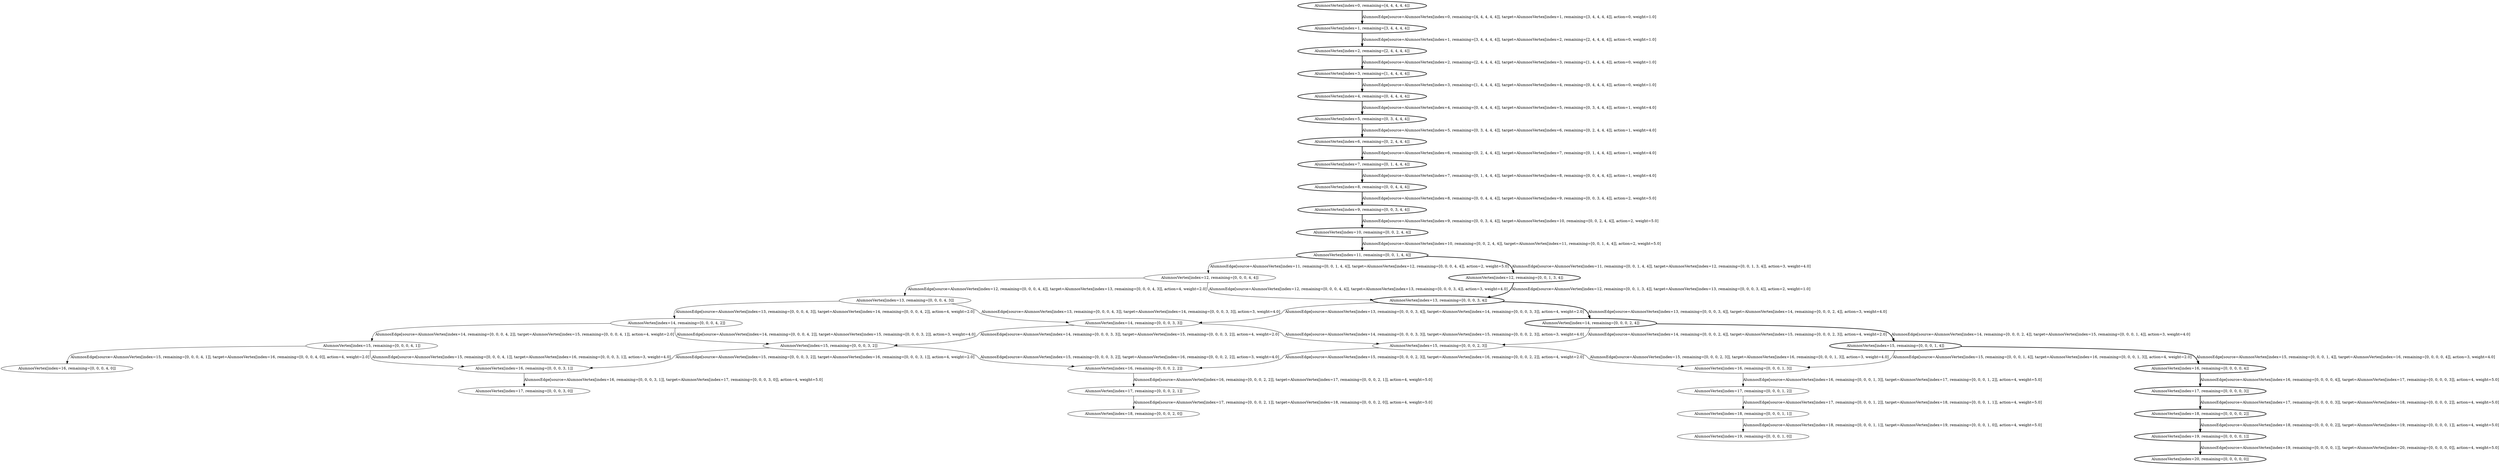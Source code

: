 strict digraph G {
  1 [ style="bold" label="AlumnosVertex[index=19, remaining=[0, 0, 0, 0, 1]]" ];
  2 [ style="bold" label="AlumnosVertex[index=20, remaining=[0, 0, 0, 0, 0]]" ];
  3 [ style="bold" label="AlumnosVertex[index=18, remaining=[0, 0, 0, 0, 2]]" ];
  4 [ style="bold" label="AlumnosVertex[index=17, remaining=[0, 0, 0, 0, 3]]" ];
  5 [ style="bold" label="AlumnosVertex[index=16, remaining=[0, 0, 0, 0, 4]]" ];
  6 [ style="bold" label="AlumnosVertex[index=15, remaining=[0, 0, 0, 1, 4]]" ];
  7 [ style="solid" label="AlumnosVertex[index=18, remaining=[0, 0, 0, 1, 1]]" ];
  8 [ style="solid" label="AlumnosVertex[index=19, remaining=[0, 0, 0, 1, 0]]" ];
  9 [ style="solid" label="AlumnosVertex[index=17, remaining=[0, 0, 0, 1, 2]]" ];
  10 [ style="solid" label="AlumnosVertex[index=16, remaining=[0, 0, 0, 1, 3]]" ];
  11 [ style="bold" label="AlumnosVertex[index=14, remaining=[0, 0, 0, 2, 4]]" ];
  12 [ style="solid" label="AlumnosVertex[index=15, remaining=[0, 0, 0, 2, 3]]" ];
  13 [ style="solid" label="AlumnosVertex[index=17, remaining=[0, 0, 0, 2, 1]]" ];
  14 [ style="solid" label="AlumnosVertex[index=18, remaining=[0, 0, 0, 2, 0]]" ];
  15 [ style="solid" label="AlumnosVertex[index=16, remaining=[0, 0, 0, 2, 2]]" ];
  16 [ style="bold" label="AlumnosVertex[index=13, remaining=[0, 0, 0, 3, 4]]" ];
  17 [ style="solid" label="AlumnosVertex[index=14, remaining=[0, 0, 0, 3, 3]]" ];
  18 [ style="solid" label="AlumnosVertex[index=15, remaining=[0, 0, 0, 3, 2]]" ];
  19 [ style="solid" label="AlumnosVertex[index=16, remaining=[0, 0, 0, 3, 1]]" ];
  20 [ style="solid" label="AlumnosVertex[index=17, remaining=[0, 0, 0, 3, 0]]" ];
  21 [ style="solid" label="AlumnosVertex[index=12, remaining=[0, 0, 0, 4, 4]]" ];
  22 [ style="solid" label="AlumnosVertex[index=13, remaining=[0, 0, 0, 4, 3]]" ];
  23 [ style="solid" label="AlumnosVertex[index=14, remaining=[0, 0, 0, 4, 2]]" ];
  24 [ style="solid" label="AlumnosVertex[index=15, remaining=[0, 0, 0, 4, 1]]" ];
  25 [ style="solid" label="AlumnosVertex[index=16, remaining=[0, 0, 0, 4, 0]]" ];
  26 [ style="bold" label="AlumnosVertex[index=11, remaining=[0, 0, 1, 4, 4]]" ];
  27 [ style="bold" label="AlumnosVertex[index=12, remaining=[0, 0, 1, 3, 4]]" ];
  28 [ style="bold" label="AlumnosVertex[index=10, remaining=[0, 0, 2, 4, 4]]" ];
  29 [ style="bold" label="AlumnosVertex[index=9, remaining=[0, 0, 3, 4, 4]]" ];
  30 [ style="bold" label="AlumnosVertex[index=8, remaining=[0, 0, 4, 4, 4]]" ];
  31 [ style="bold" label="AlumnosVertex[index=7, remaining=[0, 1, 4, 4, 4]]" ];
  32 [ style="bold" label="AlumnosVertex[index=6, remaining=[0, 2, 4, 4, 4]]" ];
  33 [ style="bold" label="AlumnosVertex[index=5, remaining=[0, 3, 4, 4, 4]]" ];
  34 [ style="bold" label="AlumnosVertex[index=4, remaining=[0, 4, 4, 4, 4]]" ];
  35 [ style="bold" label="AlumnosVertex[index=3, remaining=[1, 4, 4, 4, 4]]" ];
  36 [ style="bold" label="AlumnosVertex[index=2, remaining=[2, 4, 4, 4, 4]]" ];
  37 [ style="bold" label="AlumnosVertex[index=1, remaining=[3, 4, 4, 4, 4]]" ];
  38 [ style="bold" label="AlumnosVertex[index=0, remaining=[4, 4, 4, 4, 4]]" ];
  1 -> 2 [ style="bold" label="AlumnosEdge[source=AlumnosVertex[index=19, remaining=[0, 0, 0, 0, 1]], target=AlumnosVertex[index=20, remaining=[0, 0, 0, 0, 0]], action=4, weight=5.0]" ];
  3 -> 1 [ style="bold" label="AlumnosEdge[source=AlumnosVertex[index=18, remaining=[0, 0, 0, 0, 2]], target=AlumnosVertex[index=19, remaining=[0, 0, 0, 0, 1]], action=4, weight=5.0]" ];
  4 -> 3 [ style="bold" label="AlumnosEdge[source=AlumnosVertex[index=17, remaining=[0, 0, 0, 0, 3]], target=AlumnosVertex[index=18, remaining=[0, 0, 0, 0, 2]], action=4, weight=5.0]" ];
  5 -> 4 [ style="bold" label="AlumnosEdge[source=AlumnosVertex[index=16, remaining=[0, 0, 0, 0, 4]], target=AlumnosVertex[index=17, remaining=[0, 0, 0, 0, 3]], action=4, weight=5.0]" ];
  6 -> 5 [ style="bold" label="AlumnosEdge[source=AlumnosVertex[index=15, remaining=[0, 0, 0, 1, 4]], target=AlumnosVertex[index=16, remaining=[0, 0, 0, 0, 4]], action=3, weight=4.0]" ];
  7 -> 8 [ style="solid" label="AlumnosEdge[source=AlumnosVertex[index=18, remaining=[0, 0, 0, 1, 1]], target=AlumnosVertex[index=19, remaining=[0, 0, 0, 1, 0]], action=4, weight=5.0]" ];
  9 -> 7 [ style="solid" label="AlumnosEdge[source=AlumnosVertex[index=17, remaining=[0, 0, 0, 1, 2]], target=AlumnosVertex[index=18, remaining=[0, 0, 0, 1, 1]], action=4, weight=5.0]" ];
  10 -> 9 [ style="solid" label="AlumnosEdge[source=AlumnosVertex[index=16, remaining=[0, 0, 0, 1, 3]], target=AlumnosVertex[index=17, remaining=[0, 0, 0, 1, 2]], action=4, weight=5.0]" ];
  6 -> 10 [ style="solid" label="AlumnosEdge[source=AlumnosVertex[index=15, remaining=[0, 0, 0, 1, 4]], target=AlumnosVertex[index=16, remaining=[0, 0, 0, 1, 3]], action=4, weight=2.0]" ];
  11 -> 6 [ style="bold" label="AlumnosEdge[source=AlumnosVertex[index=14, remaining=[0, 0, 0, 2, 4]], target=AlumnosVertex[index=15, remaining=[0, 0, 0, 1, 4]], action=3, weight=4.0]" ];
  12 -> 10 [ style="solid" label="AlumnosEdge[source=AlumnosVertex[index=15, remaining=[0, 0, 0, 2, 3]], target=AlumnosVertex[index=16, remaining=[0, 0, 0, 1, 3]], action=3, weight=4.0]" ];
  13 -> 14 [ style="solid" label="AlumnosEdge[source=AlumnosVertex[index=17, remaining=[0, 0, 0, 2, 1]], target=AlumnosVertex[index=18, remaining=[0, 0, 0, 2, 0]], action=4, weight=5.0]" ];
  15 -> 13 [ style="solid" label="AlumnosEdge[source=AlumnosVertex[index=16, remaining=[0, 0, 0, 2, 2]], target=AlumnosVertex[index=17, remaining=[0, 0, 0, 2, 1]], action=4, weight=5.0]" ];
  12 -> 15 [ style="solid" label="AlumnosEdge[source=AlumnosVertex[index=15, remaining=[0, 0, 0, 2, 3]], target=AlumnosVertex[index=16, remaining=[0, 0, 0, 2, 2]], action=4, weight=2.0]" ];
  11 -> 12 [ style="solid" label="AlumnosEdge[source=AlumnosVertex[index=14, remaining=[0, 0, 0, 2, 4]], target=AlumnosVertex[index=15, remaining=[0, 0, 0, 2, 3]], action=4, weight=2.0]" ];
  16 -> 11 [ style="bold" label="AlumnosEdge[source=AlumnosVertex[index=13, remaining=[0, 0, 0, 3, 4]], target=AlumnosVertex[index=14, remaining=[0, 0, 0, 2, 4]], action=3, weight=4.0]" ];
  17 -> 12 [ style="solid" label="AlumnosEdge[source=AlumnosVertex[index=14, remaining=[0, 0, 0, 3, 3]], target=AlumnosVertex[index=15, remaining=[0, 0, 0, 2, 3]], action=3, weight=4.0]" ];
  18 -> 15 [ style="solid" label="AlumnosEdge[source=AlumnosVertex[index=15, remaining=[0, 0, 0, 3, 2]], target=AlumnosVertex[index=16, remaining=[0, 0, 0, 2, 2]], action=3, weight=4.0]" ];
  19 -> 20 [ style="solid" label="AlumnosEdge[source=AlumnosVertex[index=16, remaining=[0, 0, 0, 3, 1]], target=AlumnosVertex[index=17, remaining=[0, 0, 0, 3, 0]], action=4, weight=5.0]" ];
  18 -> 19 [ style="solid" label="AlumnosEdge[source=AlumnosVertex[index=15, remaining=[0, 0, 0, 3, 2]], target=AlumnosVertex[index=16, remaining=[0, 0, 0, 3, 1]], action=4, weight=2.0]" ];
  17 -> 18 [ style="solid" label="AlumnosEdge[source=AlumnosVertex[index=14, remaining=[0, 0, 0, 3, 3]], target=AlumnosVertex[index=15, remaining=[0, 0, 0, 3, 2]], action=4, weight=2.0]" ];
  16 -> 17 [ style="solid" label="AlumnosEdge[source=AlumnosVertex[index=13, remaining=[0, 0, 0, 3, 4]], target=AlumnosVertex[index=14, remaining=[0, 0, 0, 3, 3]], action=4, weight=2.0]" ];
  21 -> 16 [ style="solid" label="AlumnosEdge[source=AlumnosVertex[index=12, remaining=[0, 0, 0, 4, 4]], target=AlumnosVertex[index=13, remaining=[0, 0, 0, 3, 4]], action=3, weight=4.0]" ];
  22 -> 17 [ style="solid" label="AlumnosEdge[source=AlumnosVertex[index=13, remaining=[0, 0, 0, 4, 3]], target=AlumnosVertex[index=14, remaining=[0, 0, 0, 3, 3]], action=3, weight=4.0]" ];
  23 -> 18 [ style="solid" label="AlumnosEdge[source=AlumnosVertex[index=14, remaining=[0, 0, 0, 4, 2]], target=AlumnosVertex[index=15, remaining=[0, 0, 0, 3, 2]], action=3, weight=4.0]" ];
  24 -> 19 [ style="solid" label="AlumnosEdge[source=AlumnosVertex[index=15, remaining=[0, 0, 0, 4, 1]], target=AlumnosVertex[index=16, remaining=[0, 0, 0, 3, 1]], action=3, weight=4.0]" ];
  24 -> 25 [ style="solid" label="AlumnosEdge[source=AlumnosVertex[index=15, remaining=[0, 0, 0, 4, 1]], target=AlumnosVertex[index=16, remaining=[0, 0, 0, 4, 0]], action=4, weight=2.0]" ];
  23 -> 24 [ style="solid" label="AlumnosEdge[source=AlumnosVertex[index=14, remaining=[0, 0, 0, 4, 2]], target=AlumnosVertex[index=15, remaining=[0, 0, 0, 4, 1]], action=4, weight=2.0]" ];
  22 -> 23 [ style="solid" label="AlumnosEdge[source=AlumnosVertex[index=13, remaining=[0, 0, 0, 4, 3]], target=AlumnosVertex[index=14, remaining=[0, 0, 0, 4, 2]], action=4, weight=2.0]" ];
  21 -> 22 [ style="solid" label="AlumnosEdge[source=AlumnosVertex[index=12, remaining=[0, 0, 0, 4, 4]], target=AlumnosVertex[index=13, remaining=[0, 0, 0, 4, 3]], action=4, weight=2.0]" ];
  26 -> 21 [ style="solid" label="AlumnosEdge[source=AlumnosVertex[index=11, remaining=[0, 0, 1, 4, 4]], target=AlumnosVertex[index=12, remaining=[0, 0, 0, 4, 4]], action=2, weight=5.0]" ];
  27 -> 16 [ style="bold" label="AlumnosEdge[source=AlumnosVertex[index=12, remaining=[0, 0, 1, 3, 4]], target=AlumnosVertex[index=13, remaining=[0, 0, 0, 3, 4]], action=2, weight=1.0]" ];
  26 -> 27 [ style="bold" label="AlumnosEdge[source=AlumnosVertex[index=11, remaining=[0, 0, 1, 4, 4]], target=AlumnosVertex[index=12, remaining=[0, 0, 1, 3, 4]], action=3, weight=4.0]" ];
  28 -> 26 [ style="bold" label="AlumnosEdge[source=AlumnosVertex[index=10, remaining=[0, 0, 2, 4, 4]], target=AlumnosVertex[index=11, remaining=[0, 0, 1, 4, 4]], action=2, weight=5.0]" ];
  29 -> 28 [ style="bold" label="AlumnosEdge[source=AlumnosVertex[index=9, remaining=[0, 0, 3, 4, 4]], target=AlumnosVertex[index=10, remaining=[0, 0, 2, 4, 4]], action=2, weight=5.0]" ];
  30 -> 29 [ style="bold" label="AlumnosEdge[source=AlumnosVertex[index=8, remaining=[0, 0, 4, 4, 4]], target=AlumnosVertex[index=9, remaining=[0, 0, 3, 4, 4]], action=2, weight=5.0]" ];
  31 -> 30 [ style="bold" label="AlumnosEdge[source=AlumnosVertex[index=7, remaining=[0, 1, 4, 4, 4]], target=AlumnosVertex[index=8, remaining=[0, 0, 4, 4, 4]], action=1, weight=4.0]" ];
  32 -> 31 [ style="bold" label="AlumnosEdge[source=AlumnosVertex[index=6, remaining=[0, 2, 4, 4, 4]], target=AlumnosVertex[index=7, remaining=[0, 1, 4, 4, 4]], action=1, weight=4.0]" ];
  33 -> 32 [ style="bold" label="AlumnosEdge[source=AlumnosVertex[index=5, remaining=[0, 3, 4, 4, 4]], target=AlumnosVertex[index=6, remaining=[0, 2, 4, 4, 4]], action=1, weight=4.0]" ];
  34 -> 33 [ style="bold" label="AlumnosEdge[source=AlumnosVertex[index=4, remaining=[0, 4, 4, 4, 4]], target=AlumnosVertex[index=5, remaining=[0, 3, 4, 4, 4]], action=1, weight=4.0]" ];
  35 -> 34 [ style="bold" label="AlumnosEdge[source=AlumnosVertex[index=3, remaining=[1, 4, 4, 4, 4]], target=AlumnosVertex[index=4, remaining=[0, 4, 4, 4, 4]], action=0, weight=1.0]" ];
  36 -> 35 [ style="bold" label="AlumnosEdge[source=AlumnosVertex[index=2, remaining=[2, 4, 4, 4, 4]], target=AlumnosVertex[index=3, remaining=[1, 4, 4, 4, 4]], action=0, weight=1.0]" ];
  37 -> 36 [ style="bold" label="AlumnosEdge[source=AlumnosVertex[index=1, remaining=[3, 4, 4, 4, 4]], target=AlumnosVertex[index=2, remaining=[2, 4, 4, 4, 4]], action=0, weight=1.0]" ];
  38 -> 37 [ style="bold" label="AlumnosEdge[source=AlumnosVertex[index=0, remaining=[4, 4, 4, 4, 4]], target=AlumnosVertex[index=1, remaining=[3, 4, 4, 4, 4]], action=0, weight=1.0]" ];
}
